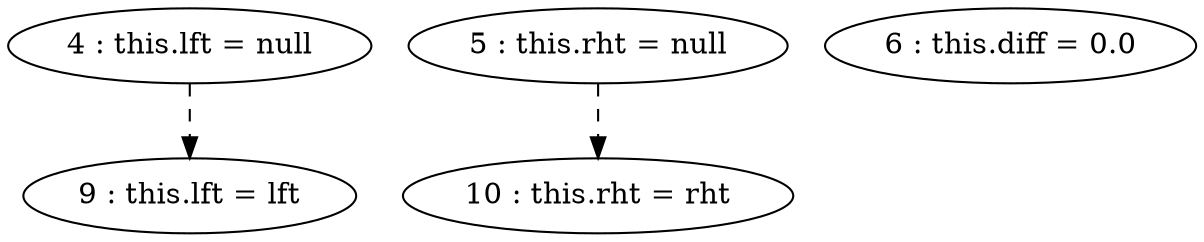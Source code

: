digraph G {
"4 : this.lft = null"
"4 : this.lft = null" -> "9 : this.lft = lft" [style=dashed]
"5 : this.rht = null"
"5 : this.rht = null" -> "10 : this.rht = rht" [style=dashed]
"6 : this.diff = 0.0"
"9 : this.lft = lft"
"10 : this.rht = rht"
}